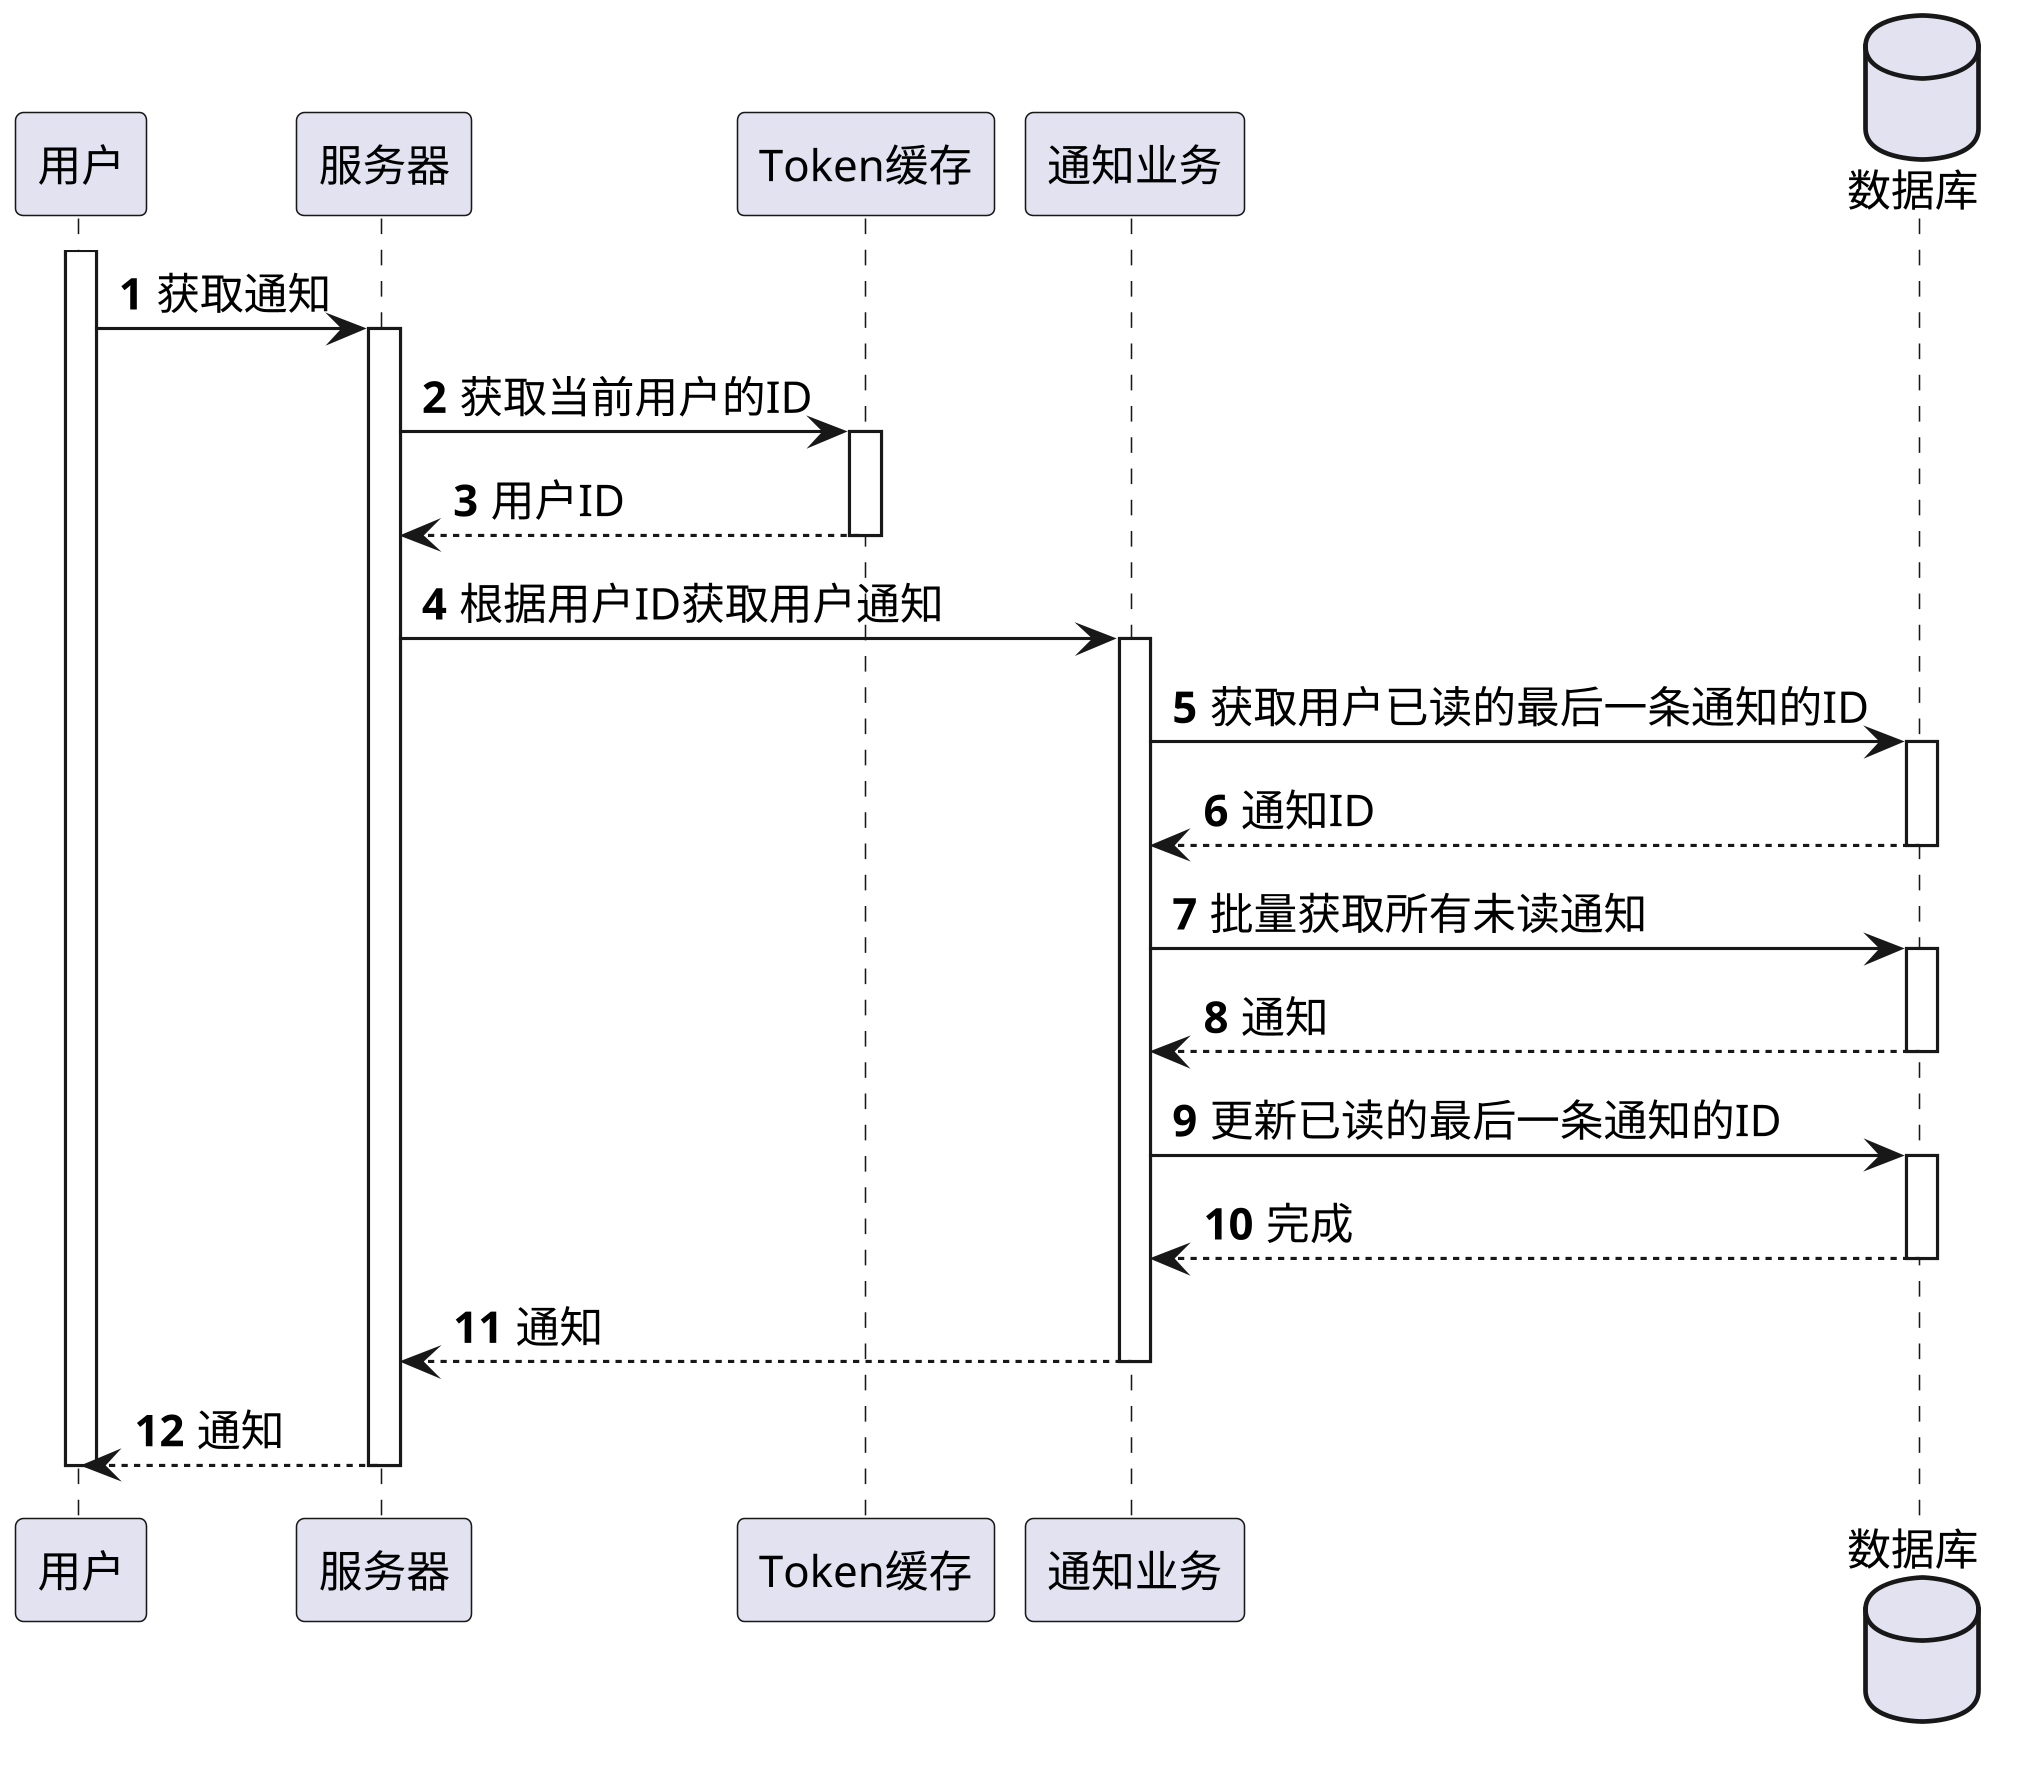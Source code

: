 @startuml
skinparam shadowing false
skinparam defaultFontName xfonts-wqy
skinparam defaultFontName times
skinparam dpi 300
skinparam activity  {
    DiamondFontSize 14
    ArrowFontSize 14
    FontSize 14
}
autonumber
participant 用户 as User
participant 服务器 as Server
participant Token缓存 as CurTokenHandler
participant 通知业务 as NotificationService
database 数据库 as DB

activate User
User -> Server ++: 获取通知
Server -> CurTokenHandler ++ : 获取当前用户的ID
return 用户ID
Server -> NotificationService ++ : 根据用户ID获取用户通知
NotificationService -> DB ++ : 获取用户已读的最后一条通知的ID
return 通知ID
NotificationService -> DB ++ : 批量获取所有未读通知
return 通知
NotificationService -> DB ++ : 更新已读的最后一条通知的ID
return 完成
return 通知
return 通知
deactivate User
@enduml
